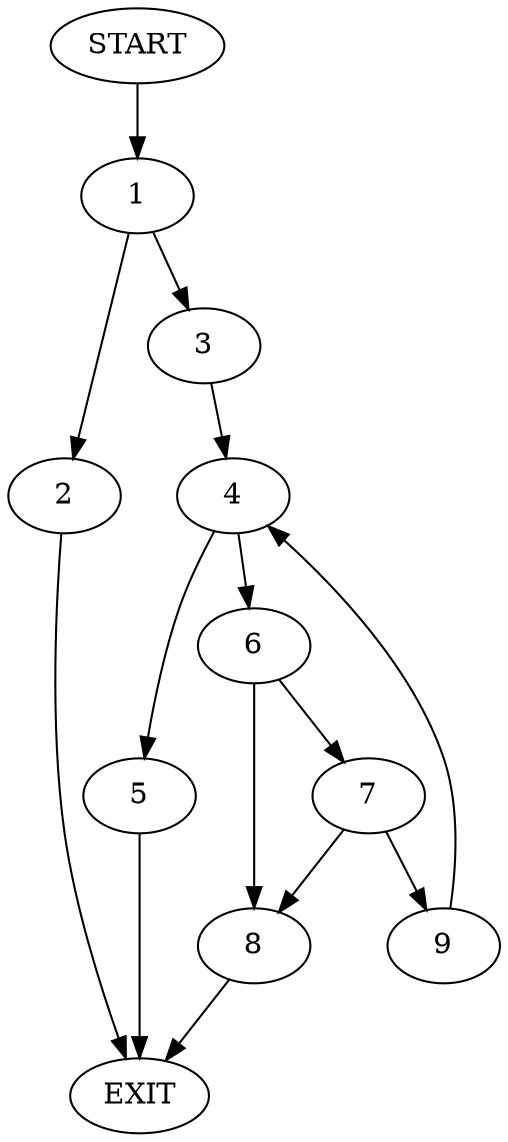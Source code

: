 digraph {
0 [label="START"]
10 [label="EXIT"]
0 -> 1
1 -> 2
1 -> 3
3 -> 4
2 -> 10
4 -> 5
4 -> 6
5 -> 10
6 -> 7
6 -> 8
8 -> 10
7 -> 9
7 -> 8
9 -> 4
}
